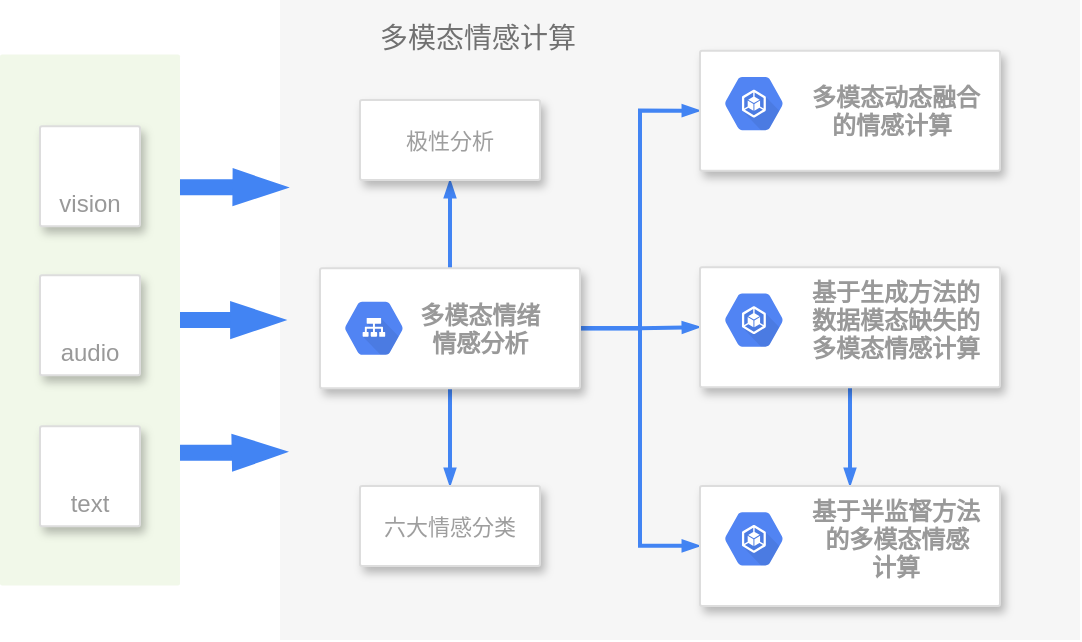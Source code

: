 <mxfile version="14.8.0" type="github">
  <diagram id="f106602c-feb2-e66a-4537-3a34d633f6aa" name="Page-1">
    <mxGraphModel dx="813" dy="435" grid="1" gridSize="10" guides="1" tooltips="1" connect="1" arrows="1" fold="1" page="1" pageScale="1" pageWidth="1169" pageHeight="827" background="none" math="0" shadow="0">
      <root>
        <mxCell id="0" />
        <mxCell id="1" parent="0" />
        <mxCell id="14" value="多模态情感计算" style="fillColor=#F6F6F6;strokeColor=none;shadow=0;gradientColor=none;fontSize=14;align=left;spacing=10;fontColor=#717171;9E9E9E;verticalAlign=top;spacingTop=-4;fontStyle=0;spacingLeft=40;" parent="1" vertex="1">
          <mxGeometry x="400" y="110" width="400" height="320" as="geometry" />
        </mxCell>
        <mxCell id="8_cZJhwKtjIsKoZ_xuZb-1057" style="edgeStyle=orthogonalEdgeStyle;rounded=0;orthogonalLoop=1;jettySize=auto;html=0;entryX=0;entryY=0.5;entryDx=0;entryDy=0;dashed=0;labelBackgroundColor=none;fontSize=5;startFill=1;endArrow=blockThin;endFill=1;startSize=4;endSize=4;strokeColor=#4284F3;strokeWidth=8;align=left;" edge="1" parent="1" source="997" target="14">
          <mxGeometry relative="1" as="geometry" />
        </mxCell>
        <mxCell id="8_cZJhwKtjIsKoZ_xuZb-1058" style="edgeStyle=orthogonalEdgeStyle;rounded=0;orthogonalLoop=1;jettySize=auto;html=0;exitX=1;exitY=0.25;exitDx=0;exitDy=0;entryX=0.003;entryY=0.293;entryDx=0;entryDy=0;entryPerimeter=0;dashed=0;labelBackgroundColor=none;fontSize=5;startFill=1;endArrow=blockThin;endFill=1;startSize=4;endSize=4;strokeColor=#4284F3;strokeWidth=8;align=left;" edge="1" parent="1" source="997" target="14">
          <mxGeometry relative="1" as="geometry" />
        </mxCell>
        <mxCell id="8_cZJhwKtjIsKoZ_xuZb-1059" style="edgeStyle=orthogonalEdgeStyle;rounded=0;orthogonalLoop=1;jettySize=auto;html=0;exitX=1;exitY=0.75;exitDx=0;exitDy=0;entryX=0.002;entryY=0.706;entryDx=0;entryDy=0;entryPerimeter=0;dashed=0;labelBackgroundColor=none;fontSize=5;startFill=1;endArrow=blockThin;endFill=1;startSize=4;endSize=4;strokeColor=#4284F3;strokeWidth=8;align=left;" edge="1" parent="1" source="997" target="14">
          <mxGeometry relative="1" as="geometry" />
        </mxCell>
        <mxCell id="997" value="" style="rounded=1;absoluteArcSize=1;arcSize=2;strokeColor=none;gradientColor=none;shadow=0;dashed=0;fontSize=12;fontColor=#9E9E9E;align=center;verticalAlign=top;spacing=10;spacingTop=-4;fillColor=#F1F8E9;" parent="1" vertex="1">
          <mxGeometry x="260" y="137.25" width="90" height="265.5" as="geometry" />
        </mxCell>
        <mxCell id="985" value="vision" style="strokeColor=#dddddd;fillColor=#ffffff;shadow=1;strokeWidth=1;rounded=1;absoluteArcSize=1;arcSize=2;labelPosition=center;verticalLabelPosition=middle;align=center;verticalAlign=bottom;spacingLeft=0;fontColor=#999999;fontSize=12;spacingBottom=2;" parent="1" vertex="1">
          <mxGeometry x="280" y="173.07" width="50" height="50" as="geometry" />
        </mxCell>
        <mxCell id="8_cZJhwKtjIsKoZ_xuZb-1015" value="" style="edgeStyle=orthogonalEdgeStyle;rounded=0;orthogonalLoop=1;jettySize=auto;exitX=1;exitY=0.5;exitDx=0;exitDy=0;entryX=0;entryY=0.5;entryDx=0;entryDy=0;dashed=0;labelBackgroundColor=none;fontSize=12;startFill=1;endArrow=blockThin;endFill=1;startSize=4;endSize=4;strokeColor=#4284F3;strokeWidth=2;align=left;" edge="1" parent="1" source="989" target="995">
          <mxGeometry relative="1" as="geometry" />
        </mxCell>
        <mxCell id="8_cZJhwKtjIsKoZ_xuZb-1046" style="edgeStyle=orthogonalEdgeStyle;rounded=0;orthogonalLoop=1;jettySize=auto;html=0;exitX=1;exitY=0.5;exitDx=0;exitDy=0;entryX=0;entryY=0.5;entryDx=0;entryDy=0;dashed=0;labelBackgroundColor=none;fontSize=5;startFill=1;endArrow=blockThin;endFill=1;startSize=4;endSize=4;strokeColor=#4284F3;strokeWidth=2;align=left;" edge="1" parent="1" source="989" target="8_cZJhwKtjIsKoZ_xuZb-1043">
          <mxGeometry relative="1" as="geometry" />
        </mxCell>
        <mxCell id="8_cZJhwKtjIsKoZ_xuZb-1052" style="edgeStyle=orthogonalEdgeStyle;rounded=0;orthogonalLoop=1;jettySize=auto;html=0;exitX=1;exitY=0.5;exitDx=0;exitDy=0;entryX=0;entryY=0.5;entryDx=0;entryDy=0;dashed=0;labelBackgroundColor=none;fontSize=5;startFill=1;endArrow=blockThin;endFill=1;startSize=4;endSize=4;strokeColor=#4284F3;strokeWidth=2;align=left;" edge="1" parent="1" source="989" target="8_cZJhwKtjIsKoZ_xuZb-1050">
          <mxGeometry relative="1" as="geometry" />
        </mxCell>
        <mxCell id="8_cZJhwKtjIsKoZ_xuZb-1063" style="edgeStyle=orthogonalEdgeStyle;rounded=0;orthogonalLoop=1;jettySize=auto;html=0;entryX=0.5;entryY=0;entryDx=0;entryDy=0;dashed=0;labelBackgroundColor=none;fontSize=5;startFill=1;endArrow=blockThin;endFill=1;startSize=4;endSize=4;strokeColor=#4284F3;strokeWidth=2;align=left;" edge="1" parent="1" source="989" target="8_cZJhwKtjIsKoZ_xuZb-1062">
          <mxGeometry relative="1" as="geometry" />
        </mxCell>
        <mxCell id="8_cZJhwKtjIsKoZ_xuZb-1064" style="edgeStyle=orthogonalEdgeStyle;rounded=0;orthogonalLoop=1;jettySize=auto;html=0;exitX=0.5;exitY=0;exitDx=0;exitDy=0;entryX=0.5;entryY=1;entryDx=0;entryDy=0;dashed=0;labelBackgroundColor=none;fontSize=5;startFill=1;endArrow=blockThin;endFill=1;startSize=4;endSize=4;strokeColor=#4284F3;strokeWidth=2;align=left;" edge="1" parent="1" source="989" target="8_cZJhwKtjIsKoZ_xuZb-1060">
          <mxGeometry relative="1" as="geometry" />
        </mxCell>
        <mxCell id="989" value="" style="strokeColor=#dddddd;fillColor=#ffffff;shadow=1;strokeWidth=1;rounded=1;absoluteArcSize=1;arcSize=2;fontSize=11;fontColor=#9E9E9E;align=center;" parent="1" vertex="1">
          <mxGeometry x="420" y="244.13" width="130" height="60" as="geometry" />
        </mxCell>
        <mxCell id="990" value="    多模态情绪&#xa;    情感分析" style="dashed=0;connectable=0;fillColor=#5184F3;strokeColor=none;shape=mxgraph.gcp2.hexIcon;prIcon=cloud_load_balancing;part=1;labelPosition=right;verticalLabelPosition=middle;align=center;verticalAlign=middle;spacingLeft=5;fontColor=#999999;fontSize=12;fontStyle=1" parent="989" vertex="1">
          <mxGeometry y="0.5" width="44" height="39" relative="1" as="geometry">
            <mxPoint x="5" y="-19.5" as="offset" />
          </mxGeometry>
        </mxCell>
        <mxCell id="8_cZJhwKtjIsKoZ_xuZb-1053" style="edgeStyle=orthogonalEdgeStyle;rounded=0;orthogonalLoop=1;jettySize=auto;html=0;entryX=0.5;entryY=0;entryDx=0;entryDy=0;dashed=0;labelBackgroundColor=none;fontSize=5;startFill=1;endArrow=blockThin;endFill=1;startSize=4;endSize=4;strokeColor=#4284F3;strokeWidth=2;align=left;" edge="1" parent="1" source="995" target="8_cZJhwKtjIsKoZ_xuZb-1050">
          <mxGeometry relative="1" as="geometry" />
        </mxCell>
        <mxCell id="995" value="" style="strokeColor=#dddddd;fillColor=#ffffff;shadow=1;strokeWidth=1;rounded=1;absoluteArcSize=1;arcSize=2;fontSize=11;fontColor=#9E9E9E;align=center;" parent="1" vertex="1">
          <mxGeometry x="610" y="243.57" width="150" height="60" as="geometry" />
        </mxCell>
        <mxCell id="996" value="基于生成方法的&#xa;数据模态缺失的&#xa;多模态情感计算&#xa;" style="dashed=0;connectable=0;fillColor=#5184F3;strokeColor=none;shape=mxgraph.gcp2.hexIcon;prIcon=container_engine;part=1;labelPosition=right;verticalLabelPosition=middle;align=left;verticalAlign=top;spacingLeft=5;fontColor=#999999;fontSize=12;spacingTop=-8;fontStyle=1" parent="995" vertex="1">
          <mxGeometry width="44" height="39" relative="1" as="geometry">
            <mxPoint x="5" y="7" as="offset" />
          </mxGeometry>
        </mxCell>
        <mxCell id="A9Urtk9K6G82j6xpJFMX-1001" value="audio" style="strokeColor=#dddddd;fillColor=#ffffff;shadow=1;strokeWidth=1;rounded=1;absoluteArcSize=1;arcSize=2;labelPosition=center;verticalLabelPosition=middle;align=center;verticalAlign=bottom;spacingLeft=0;fontColor=#999999;fontSize=12;spacingBottom=2;" parent="1" vertex="1">
          <mxGeometry x="280" y="247.57" width="50" height="50" as="geometry" />
        </mxCell>
        <mxCell id="A9Urtk9K6G82j6xpJFMX-1002" value="text" style="strokeColor=#dddddd;fillColor=#ffffff;shadow=1;strokeWidth=1;rounded=1;absoluteArcSize=1;arcSize=2;labelPosition=center;verticalLabelPosition=middle;align=center;verticalAlign=bottom;spacingLeft=0;fontColor=#999999;fontSize=12;spacingBottom=2;" parent="1" vertex="1">
          <mxGeometry x="280" y="323.07" width="50" height="50" as="geometry" />
        </mxCell>
        <mxCell id="8_cZJhwKtjIsKoZ_xuZb-1043" value="" style="strokeColor=#dddddd;fillColor=#ffffff;shadow=1;strokeWidth=1;rounded=1;absoluteArcSize=1;arcSize=2;fontSize=11;fontColor=#9E9E9E;align=center;" vertex="1" parent="1">
          <mxGeometry x="610" y="135.32" width="150" height="60" as="geometry" />
        </mxCell>
        <mxCell id="8_cZJhwKtjIsKoZ_xuZb-1044" value="&#xa;多模态动态融合&#xa;   的情感计算" style="dashed=0;connectable=0;fillColor=#5184F3;strokeColor=none;shape=mxgraph.gcp2.hexIcon;prIcon=container_engine;part=1;labelPosition=right;verticalLabelPosition=middle;align=left;verticalAlign=middle;spacingLeft=5;fontColor=#999999;fontSize=12;spacingTop=-8;fontStyle=1" vertex="1" parent="8_cZJhwKtjIsKoZ_xuZb-1043">
          <mxGeometry width="44" height="39" relative="1" as="geometry">
            <mxPoint x="5" y="7" as="offset" />
          </mxGeometry>
        </mxCell>
        <mxCell id="8_cZJhwKtjIsKoZ_xuZb-1050" value="" style="strokeColor=#dddddd;fillColor=#ffffff;shadow=1;strokeWidth=1;rounded=1;absoluteArcSize=1;arcSize=2;fontSize=11;fontColor=#9E9E9E;align=center;" vertex="1" parent="1">
          <mxGeometry x="610" y="352.94" width="150" height="60" as="geometry" />
        </mxCell>
        <mxCell id="8_cZJhwKtjIsKoZ_xuZb-1051" value="基于半监督方法&#xa;  的多模态情感&#xa;         计算" style="dashed=0;connectable=0;fillColor=#5184F3;strokeColor=none;shape=mxgraph.gcp2.hexIcon;prIcon=container_engine;part=1;labelPosition=right;verticalLabelPosition=middle;align=left;verticalAlign=top;spacingLeft=5;fontColor=#999999;fontSize=12;spacingTop=-8;fontStyle=1" vertex="1" parent="8_cZJhwKtjIsKoZ_xuZb-1050">
          <mxGeometry width="44" height="39" relative="1" as="geometry">
            <mxPoint x="5" y="7" as="offset" />
          </mxGeometry>
        </mxCell>
        <mxCell id="8_cZJhwKtjIsKoZ_xuZb-1060" value="极性分析" style="strokeColor=#dddddd;fillColor=#ffffff;shadow=1;strokeWidth=1;rounded=1;absoluteArcSize=1;arcSize=2;fontSize=11;fontColor=#9E9E9E;align=center;" vertex="1" parent="1">
          <mxGeometry x="440" y="160" width="90" height="40" as="geometry" />
        </mxCell>
        <mxCell id="8_cZJhwKtjIsKoZ_xuZb-1062" value="六大情感分类" style="strokeColor=#dddddd;fillColor=#ffffff;shadow=1;strokeWidth=1;rounded=1;absoluteArcSize=1;arcSize=2;fontSize=11;fontColor=#9E9E9E;align=center;" vertex="1" parent="1">
          <mxGeometry x="440" y="352.94" width="90" height="40" as="geometry" />
        </mxCell>
      </root>
    </mxGraphModel>
  </diagram>
</mxfile>
